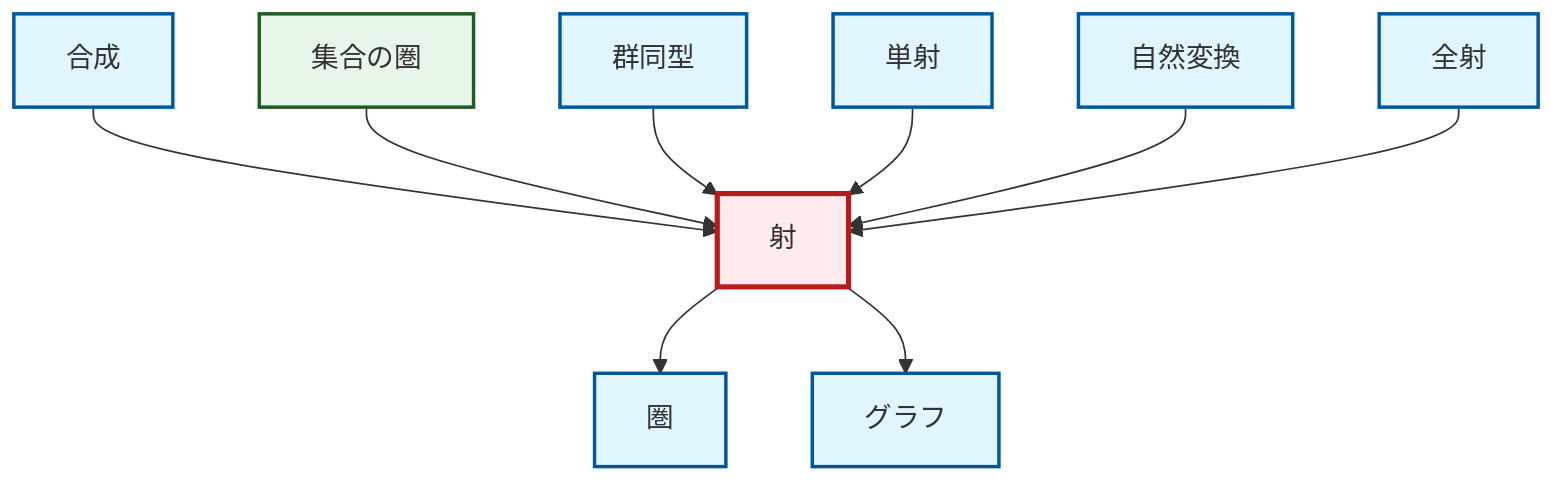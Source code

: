 graph TD
    classDef definition fill:#e1f5fe,stroke:#01579b,stroke-width:2px
    classDef theorem fill:#f3e5f5,stroke:#4a148c,stroke-width:2px
    classDef axiom fill:#fff3e0,stroke:#e65100,stroke-width:2px
    classDef example fill:#e8f5e9,stroke:#1b5e20,stroke-width:2px
    classDef current fill:#ffebee,stroke:#b71c1c,stroke-width:3px
    def-isomorphism["群同型"]:::definition
    def-category["圏"]:::definition
    def-monomorphism["単射"]:::definition
    def-epimorphism["全射"]:::definition
    def-graph["グラフ"]:::definition
    def-morphism["射"]:::definition
    def-composition["合成"]:::definition
    def-natural-transformation["自然変換"]:::definition
    ex-set-category["集合の圏"]:::example
    def-morphism --> def-category
    def-composition --> def-morphism
    ex-set-category --> def-morphism
    def-isomorphism --> def-morphism
    def-monomorphism --> def-morphism
    def-natural-transformation --> def-morphism
    def-morphism --> def-graph
    def-epimorphism --> def-morphism
    class def-morphism current